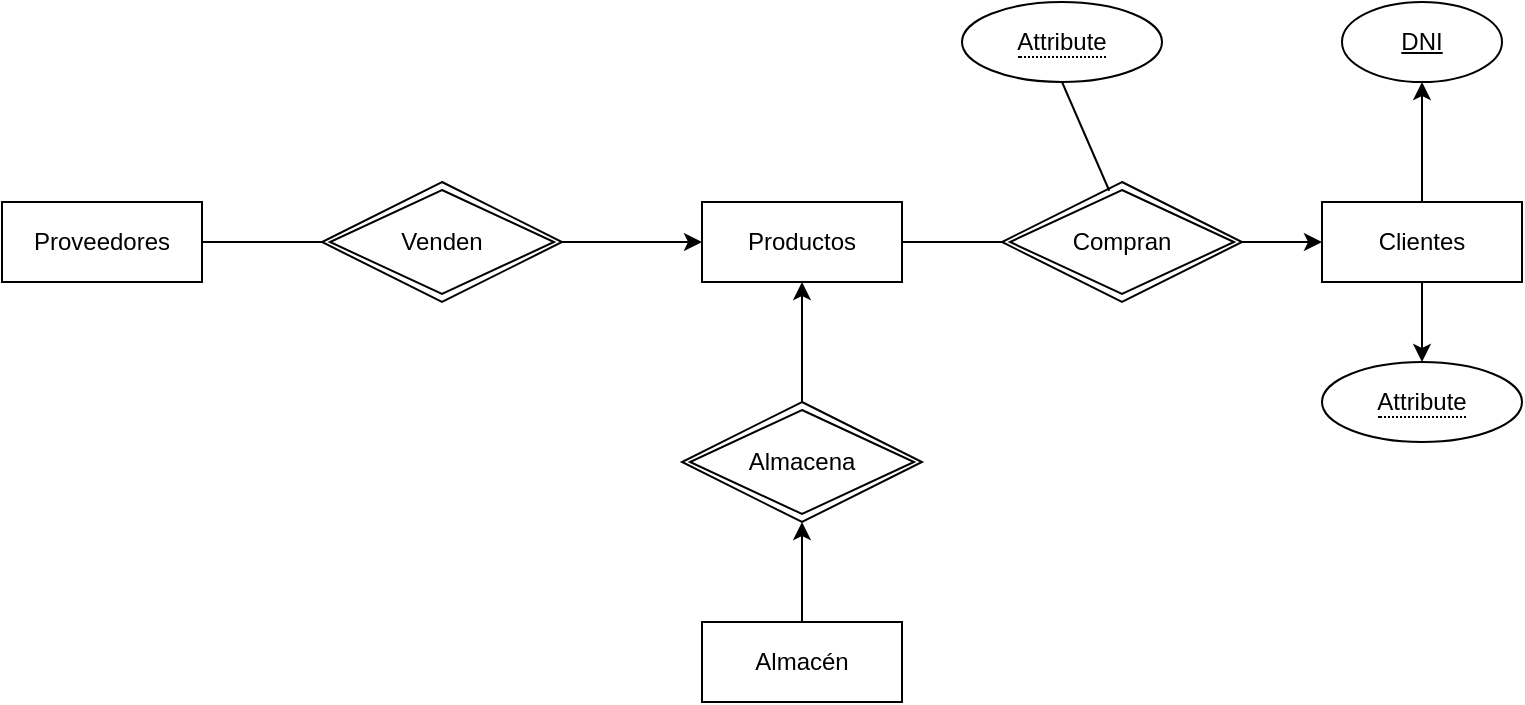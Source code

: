 <mxfile version="22.0.0" type="github">
  <diagram id="prtHgNgQTEPvFCAcTncT" name="Page-1">
    <mxGraphModel dx="1050" dy="542" grid="1" gridSize="10" guides="1" tooltips="1" connect="1" arrows="1" fold="1" page="1" pageScale="1" pageWidth="827" pageHeight="1169" math="0" shadow="0">
      <root>
        <mxCell id="0" />
        <mxCell id="1" parent="0" />
        <mxCell id="kZnhnawMWi4XAC5wPra--32" value="" style="edgeStyle=orthogonalEdgeStyle;rounded=0;orthogonalLoop=1;jettySize=auto;html=1;" edge="1" parent="1" source="kZnhnawMWi4XAC5wPra--26" target="kZnhnawMWi4XAC5wPra--29">
          <mxGeometry relative="1" as="geometry" />
        </mxCell>
        <mxCell id="kZnhnawMWi4XAC5wPra--26" value="Productos" style="whiteSpace=wrap;html=1;align=center;" vertex="1" parent="1">
          <mxGeometry x="360" y="170" width="100" height="40" as="geometry" />
        </mxCell>
        <mxCell id="kZnhnawMWi4XAC5wPra--41" style="edgeStyle=orthogonalEdgeStyle;rounded=0;orthogonalLoop=1;jettySize=auto;html=1;entryX=0.5;entryY=1;entryDx=0;entryDy=0;" edge="1" parent="1" source="kZnhnawMWi4XAC5wPra--27" target="kZnhnawMWi4XAC5wPra--38">
          <mxGeometry relative="1" as="geometry" />
        </mxCell>
        <mxCell id="kZnhnawMWi4XAC5wPra--27" value="Almacén" style="whiteSpace=wrap;html=1;align=center;" vertex="1" parent="1">
          <mxGeometry x="360" y="380" width="100" height="40" as="geometry" />
        </mxCell>
        <mxCell id="kZnhnawMWi4XAC5wPra--37" style="edgeStyle=orthogonalEdgeStyle;rounded=0;orthogonalLoop=1;jettySize=auto;html=1;" edge="1" parent="1" source="kZnhnawMWi4XAC5wPra--28" target="kZnhnawMWi4XAC5wPra--26">
          <mxGeometry relative="1" as="geometry" />
        </mxCell>
        <mxCell id="kZnhnawMWi4XAC5wPra--28" value="Proveedores" style="whiteSpace=wrap;html=1;align=center;" vertex="1" parent="1">
          <mxGeometry x="10" y="170" width="100" height="40" as="geometry" />
        </mxCell>
        <mxCell id="kZnhnawMWi4XAC5wPra--46" style="edgeStyle=orthogonalEdgeStyle;rounded=0;orthogonalLoop=1;jettySize=auto;html=1;entryX=0.5;entryY=1;entryDx=0;entryDy=0;" edge="1" parent="1" source="kZnhnawMWi4XAC5wPra--29" target="kZnhnawMWi4XAC5wPra--42">
          <mxGeometry relative="1" as="geometry" />
        </mxCell>
        <mxCell id="kZnhnawMWi4XAC5wPra--48" style="edgeStyle=orthogonalEdgeStyle;rounded=0;orthogonalLoop=1;jettySize=auto;html=1;" edge="1" parent="1" source="kZnhnawMWi4XAC5wPra--29" target="kZnhnawMWi4XAC5wPra--44">
          <mxGeometry relative="1" as="geometry" />
        </mxCell>
        <mxCell id="kZnhnawMWi4XAC5wPra--29" value="Clientes" style="whiteSpace=wrap;html=1;align=center;" vertex="1" parent="1">
          <mxGeometry x="670" y="170" width="100" height="40" as="geometry" />
        </mxCell>
        <mxCell id="kZnhnawMWi4XAC5wPra--31" value="Compran" style="shape=rhombus;double=1;perimeter=rhombusPerimeter;whiteSpace=wrap;html=1;align=center;" vertex="1" parent="1">
          <mxGeometry x="510" y="160" width="120" height="60" as="geometry" />
        </mxCell>
        <mxCell id="kZnhnawMWi4XAC5wPra--34" value="Venden" style="shape=rhombus;double=1;perimeter=rhombusPerimeter;whiteSpace=wrap;html=1;align=center;" vertex="1" parent="1">
          <mxGeometry x="170" y="160" width="120" height="60" as="geometry" />
        </mxCell>
        <mxCell id="kZnhnawMWi4XAC5wPra--40" style="edgeStyle=orthogonalEdgeStyle;rounded=0;orthogonalLoop=1;jettySize=auto;html=1;entryX=0.5;entryY=1;entryDx=0;entryDy=0;" edge="1" parent="1" source="kZnhnawMWi4XAC5wPra--38" target="kZnhnawMWi4XAC5wPra--26">
          <mxGeometry relative="1" as="geometry" />
        </mxCell>
        <mxCell id="kZnhnawMWi4XAC5wPra--38" value="Almacena" style="shape=rhombus;double=1;perimeter=rhombusPerimeter;whiteSpace=wrap;html=1;align=center;" vertex="1" parent="1">
          <mxGeometry x="350" y="270" width="120" height="60" as="geometry" />
        </mxCell>
        <mxCell id="kZnhnawMWi4XAC5wPra--42" value="DNI" style="ellipse;whiteSpace=wrap;html=1;align=center;fontStyle=4;" vertex="1" parent="1">
          <mxGeometry x="680" y="70" width="80" height="40" as="geometry" />
        </mxCell>
        <mxCell id="kZnhnawMWi4XAC5wPra--44" value="&lt;span style=&quot;border-bottom: 1px dotted&quot;&gt;Attribute&lt;/span&gt;" style="ellipse;whiteSpace=wrap;html=1;align=center;" vertex="1" parent="1">
          <mxGeometry x="670" y="250" width="100" height="40" as="geometry" />
        </mxCell>
        <mxCell id="kZnhnawMWi4XAC5wPra--49" value="&lt;span style=&quot;border-bottom: 1px dotted&quot;&gt;Attribute&lt;/span&gt;" style="ellipse;whiteSpace=wrap;html=1;align=center;" vertex="1" parent="1">
          <mxGeometry x="490" y="70" width="100" height="40" as="geometry" />
        </mxCell>
        <mxCell id="kZnhnawMWi4XAC5wPra--51" value="" style="endArrow=none;html=1;rounded=0;entryX=0.5;entryY=1;entryDx=0;entryDy=0;exitX=0.447;exitY=0.073;exitDx=0;exitDy=0;exitPerimeter=0;" edge="1" parent="1" source="kZnhnawMWi4XAC5wPra--31" target="kZnhnawMWi4XAC5wPra--49">
          <mxGeometry relative="1" as="geometry">
            <mxPoint x="280" y="240" as="sourcePoint" />
            <mxPoint x="440" y="240" as="targetPoint" />
          </mxGeometry>
        </mxCell>
      </root>
    </mxGraphModel>
  </diagram>
</mxfile>
